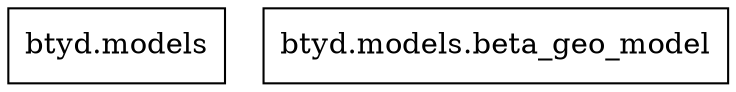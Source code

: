 digraph "packages" {
rankdir=BT
charset="utf-8"
"btyd.models" [color="black", label="btyd.models", shape="box", style="solid"];
"btyd.models.beta_geo_model" [color="black", label="btyd.models.beta_geo_model", shape="box", style="solid"];
}
